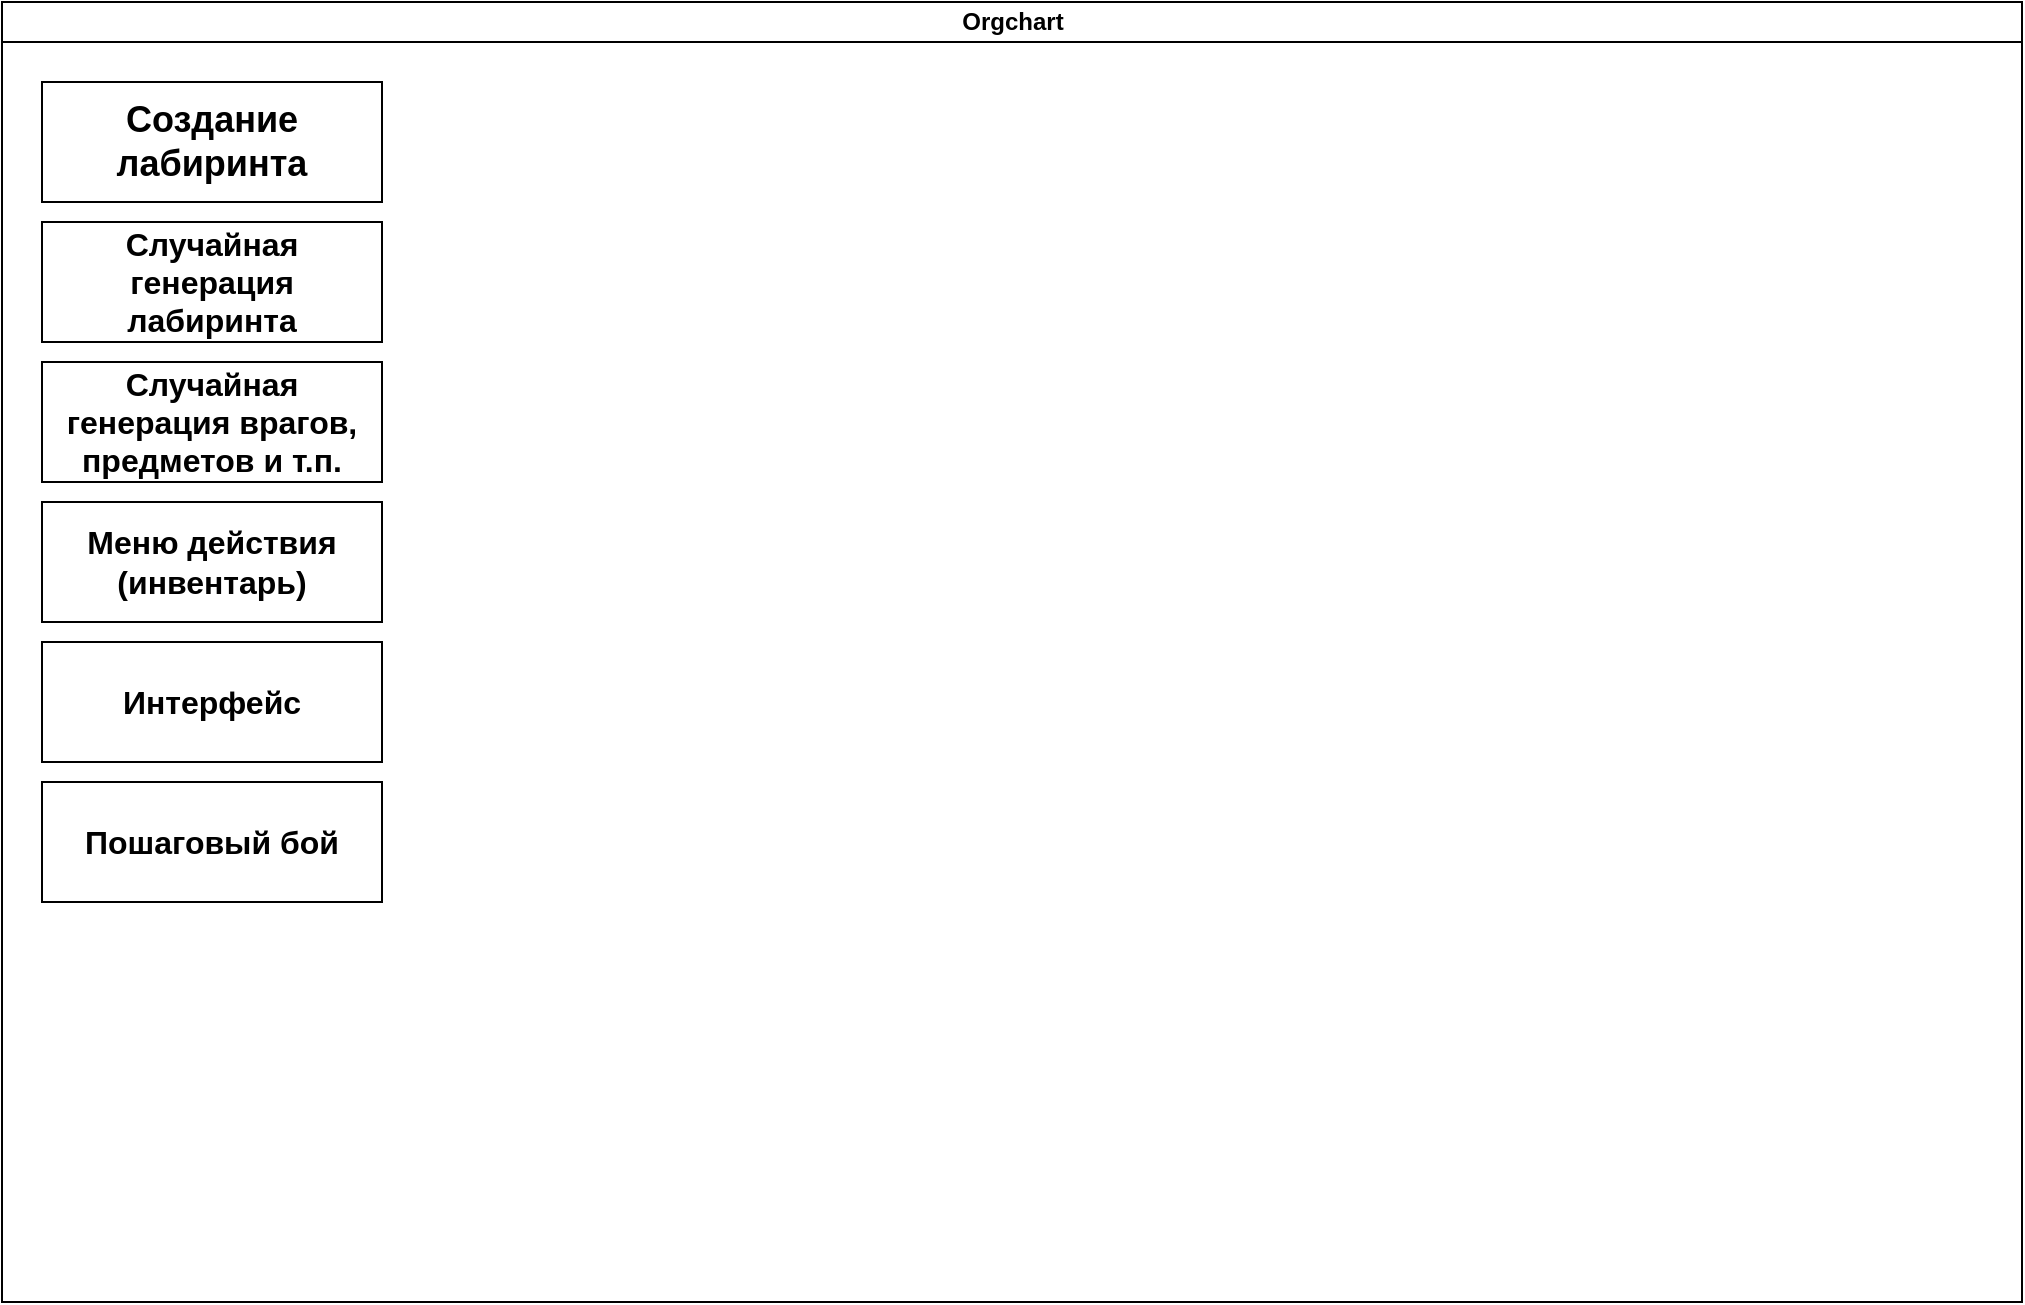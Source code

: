<mxfile version="21.0.10" type="github">
  <diagram id="prtHgNgQTEPvFCAcTncT" name="Page-1">
    <mxGraphModel dx="1336" dy="769" grid="1" gridSize="10" guides="1" tooltips="1" connect="1" arrows="1" fold="1" page="1" pageScale="1" pageWidth="827" pageHeight="1169" math="0" shadow="0">
      <root>
        <mxCell id="0" />
        <mxCell id="1" parent="0" />
        <mxCell id="dNxyNK7c78bLwvsdeMH5-11" value="Orgchart" style="swimlane;html=1;startSize=20;horizontal=1;containerType=tree;glass=0;" parent="1" vertex="1">
          <mxGeometry x="40" y="90" width="1010" height="650" as="geometry" />
        </mxCell>
        <mxCell id="PN8Pd2LD17tStuL4lsX1-11" value="&lt;font style=&quot;font-size: 18px;&quot;&gt;&lt;b&gt;Создание лабиринта&lt;/b&gt;&lt;/font&gt;" style="rounded=0;whiteSpace=wrap;html=1;" vertex="1" parent="dNxyNK7c78bLwvsdeMH5-11">
          <mxGeometry x="20" y="40" width="170" height="60" as="geometry" />
        </mxCell>
        <mxCell id="PN8Pd2LD17tStuL4lsX1-15" value="Orgchart" style="swimlane;html=1;startSize=20;horizontal=1;containerType=tree;glass=0;" vertex="1" parent="1">
          <mxGeometry x="40" y="90" width="1010" height="650" as="geometry" />
        </mxCell>
        <mxCell id="PN8Pd2LD17tStuL4lsX1-16" value="&lt;font style=&quot;font-size: 18px;&quot;&gt;&lt;b&gt;Создание лабиринта&lt;/b&gt;&lt;/font&gt;" style="rounded=0;whiteSpace=wrap;html=1;" vertex="1" parent="PN8Pd2LD17tStuL4lsX1-15">
          <mxGeometry x="20" y="40" width="170" height="60" as="geometry" />
        </mxCell>
        <mxCell id="PN8Pd2LD17tStuL4lsX1-17" value="&lt;font size=&quot;3&quot;&gt;&lt;b&gt;Интерфейс&lt;/b&gt;&lt;/font&gt;" style="rounded=0;whiteSpace=wrap;html=1;" vertex="1" parent="PN8Pd2LD17tStuL4lsX1-15">
          <mxGeometry x="20" y="320" width="170" height="60" as="geometry" />
        </mxCell>
        <mxCell id="PN8Pd2LD17tStuL4lsX1-18" value="&lt;font size=&quot;3&quot;&gt;Случайная генерация врагов, предметов и т.п.&lt;/font&gt;" style="rounded=0;whiteSpace=wrap;html=1;fontStyle=1" vertex="1" parent="PN8Pd2LD17tStuL4lsX1-15">
          <mxGeometry x="20" y="180" width="170" height="60" as="geometry" />
        </mxCell>
        <mxCell id="PN8Pd2LD17tStuL4lsX1-19" value="&lt;font size=&quot;3&quot;&gt;&lt;b&gt;Меню действия (инвентарь)&lt;/b&gt;&lt;/font&gt;" style="rounded=0;whiteSpace=wrap;html=1;" vertex="1" parent="PN8Pd2LD17tStuL4lsX1-15">
          <mxGeometry x="20" y="250" width="170" height="60" as="geometry" />
        </mxCell>
        <mxCell id="PN8Pd2LD17tStuL4lsX1-14" value="&lt;font size=&quot;3&quot;&gt;&lt;b&gt;Пошаговый бой&lt;/b&gt;&lt;/font&gt;" style="rounded=0;whiteSpace=wrap;html=1;" vertex="1" parent="PN8Pd2LD17tStuL4lsX1-15">
          <mxGeometry x="20" y="390" width="170" height="60" as="geometry" />
        </mxCell>
        <mxCell id="PN8Pd2LD17tStuL4lsX1-20" value="&lt;font size=&quot;3&quot;&gt;&lt;b&gt;Случайная генерация лабиринта&lt;/b&gt;&lt;/font&gt;" style="rounded=0;whiteSpace=wrap;html=1;" vertex="1" parent="PN8Pd2LD17tStuL4lsX1-15">
          <mxGeometry x="20" y="110" width="170" height="60" as="geometry" />
        </mxCell>
      </root>
    </mxGraphModel>
  </diagram>
</mxfile>
